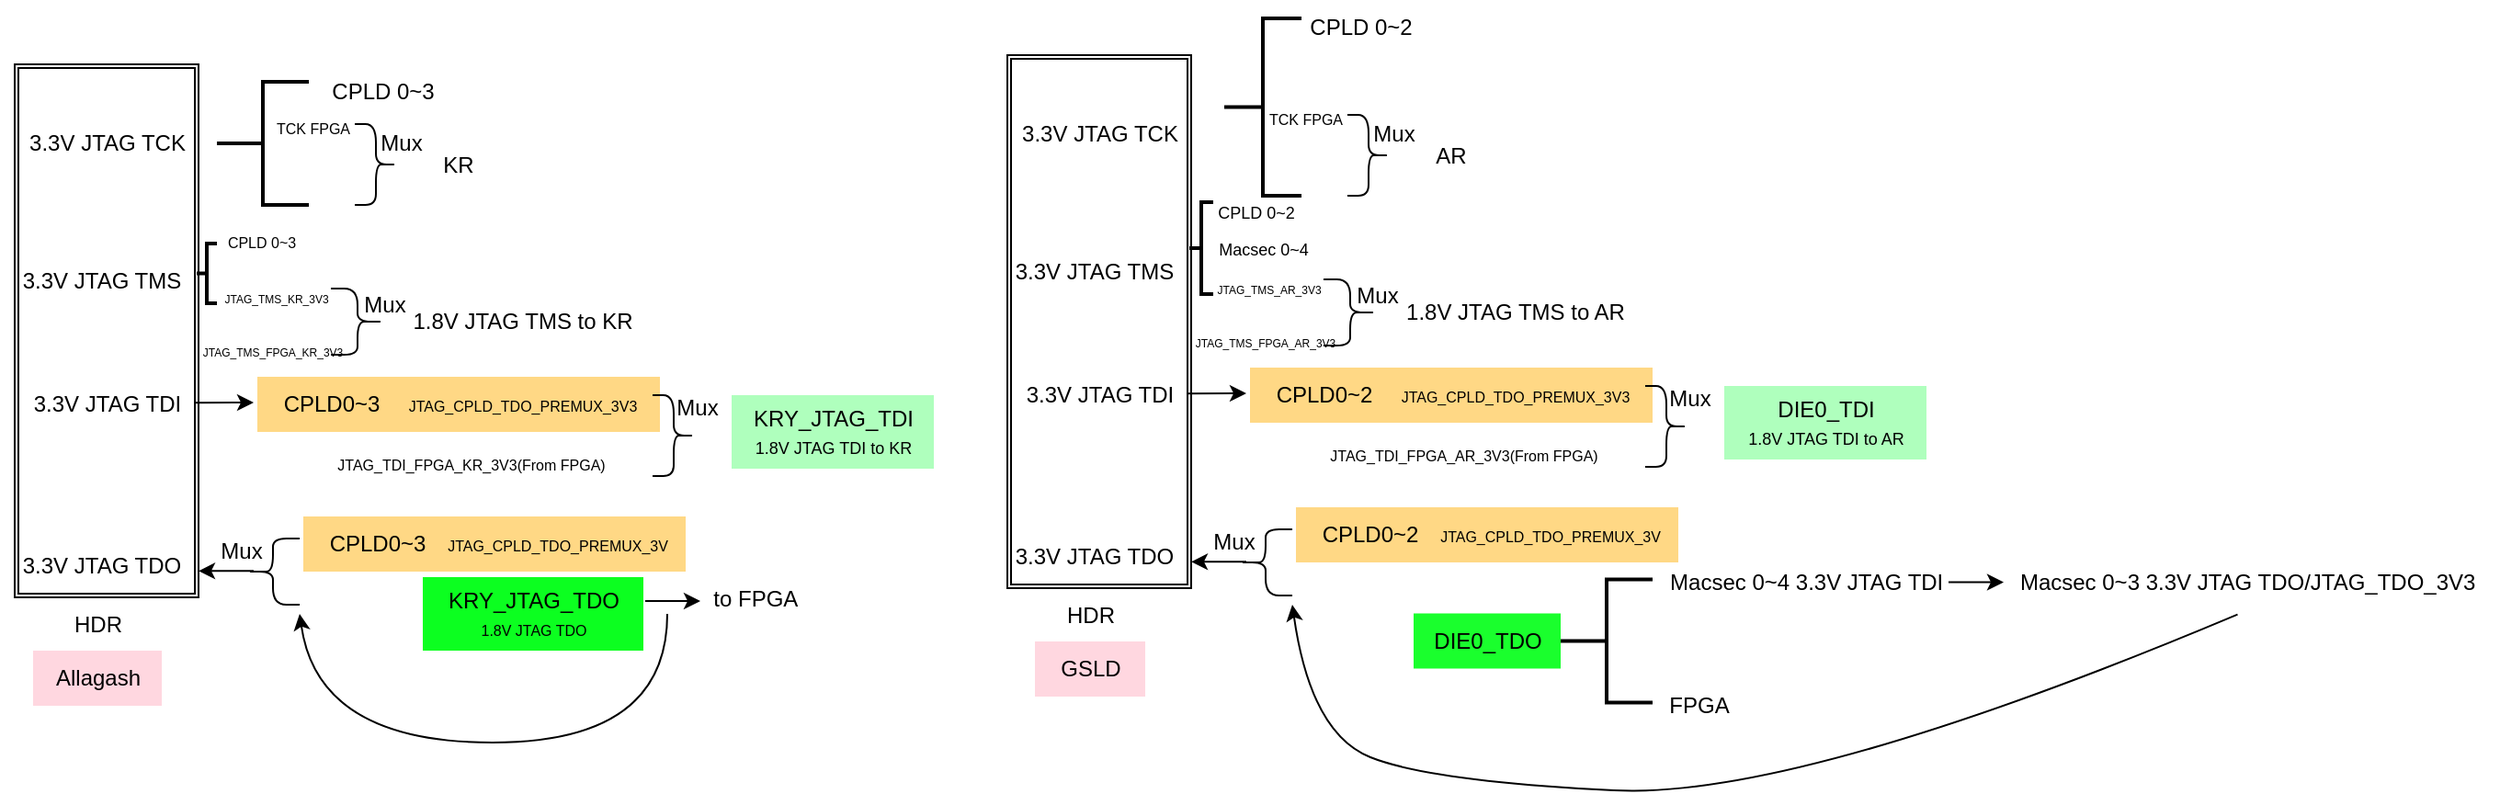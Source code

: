 <mxfile version="26.1.2">
  <diagram name="Page-1" id="zZogz1q96RKv0MYxYCzb">
    <mxGraphModel dx="698" dy="336" grid="1" gridSize="10" guides="1" tooltips="1" connect="1" arrows="1" fold="1" page="1" pageScale="1" pageWidth="850" pageHeight="1100" math="0" shadow="0">
      <root>
        <mxCell id="0" />
        <mxCell id="1" parent="0" />
        <mxCell id="mF87T8F_ObDAb6gEvjld-17" value="" style="shape=ext;double=1;rounded=0;whiteSpace=wrap;html=1;" vertex="1" parent="1">
          <mxGeometry x="60" y="110" width="100" height="290" as="geometry" />
        </mxCell>
        <mxCell id="mF87T8F_ObDAb6gEvjld-1" value="3.3V JTAG TCK" style="text;html=1;align=center;verticalAlign=middle;resizable=0;points=[];autosize=1;strokeColor=none;fillColor=none;" vertex="1" parent="1">
          <mxGeometry x="55" y="138" width="110" height="30" as="geometry" />
        </mxCell>
        <mxCell id="mF87T8F_ObDAb6gEvjld-2" value="3.3V JTAG TDI" style="text;html=1;align=center;verticalAlign=middle;resizable=0;points=[];autosize=1;strokeColor=none;fillColor=none;" vertex="1" parent="1">
          <mxGeometry x="60" y="280" width="100" height="30" as="geometry" />
        </mxCell>
        <mxCell id="mF87T8F_ObDAb6gEvjld-3" value="3.3V JTAG TDO" style="text;html=1;align=center;verticalAlign=middle;resizable=0;points=[];autosize=1;strokeColor=none;fillColor=none;" vertex="1" parent="1">
          <mxGeometry x="52" y="368" width="110" height="30" as="geometry" />
        </mxCell>
        <mxCell id="mF87T8F_ObDAb6gEvjld-4" value="3.3V JTAG TMS" style="text;html=1;align=center;verticalAlign=middle;resizable=0;points=[];autosize=1;strokeColor=none;fillColor=none;" vertex="1" parent="1">
          <mxGeometry x="52" y="212.75" width="110" height="30" as="geometry" />
        </mxCell>
        <mxCell id="mF87T8F_ObDAb6gEvjld-5" value="" style="strokeWidth=2;html=1;shape=mxgraph.flowchart.annotation_2;align=left;labelPosition=right;pointerEvents=1;" vertex="1" parent="1">
          <mxGeometry x="170" y="119.5" width="50" height="67" as="geometry" />
        </mxCell>
        <mxCell id="mF87T8F_ObDAb6gEvjld-6" value="KR" style="text;html=1;align=center;verticalAlign=middle;resizable=0;points=[];autosize=1;strokeColor=none;fillColor=none;" vertex="1" parent="1">
          <mxGeometry x="281" y="149.5" width="40" height="30" as="geometry" />
        </mxCell>
        <mxCell id="mF87T8F_ObDAb6gEvjld-7" value="CPLD 0~3" style="text;html=1;align=center;verticalAlign=middle;resizable=0;points=[];autosize=1;strokeColor=none;fillColor=none;" vertex="1" parent="1">
          <mxGeometry x="220" y="110" width="80" height="30" as="geometry" />
        </mxCell>
        <mxCell id="mF87T8F_ObDAb6gEvjld-8" value="" style="endArrow=classic;html=1;rounded=0;exitX=0.982;exitY=0.47;exitDx=0;exitDy=0;exitPerimeter=0;" edge="1" parent="1" source="mF87T8F_ObDAb6gEvjld-2">
          <mxGeometry width="50" height="50" relative="1" as="geometry">
            <mxPoint x="440" y="310" as="sourcePoint" />
            <mxPoint x="190" y="294" as="targetPoint" />
          </mxGeometry>
        </mxCell>
        <mxCell id="mF87T8F_ObDAb6gEvjld-9" value="CPLD0~3" style="text;html=1;align=center;verticalAlign=middle;resizable=0;points=[];autosize=1;strokeColor=none;fillColor=#FFD885;" vertex="1" parent="1">
          <mxGeometry x="192" y="280" width="80" height="30" as="geometry" />
        </mxCell>
        <mxCell id="mF87T8F_ObDAb6gEvjld-10" value="&lt;font style=&quot;font-size: 8px;&quot;&gt;JTAG_CPLD_TDO_PREMUX_3V3&lt;/font&gt;" style="text;html=1;align=center;verticalAlign=middle;resizable=0;points=[];autosize=1;strokeColor=none;fillColor=#FFD885;" vertex="1" parent="1">
          <mxGeometry x="261" y="280" width="150" height="30" as="geometry" />
        </mxCell>
        <mxCell id="mF87T8F_ObDAb6gEvjld-12" value="" style="shape=curlyBracket;whiteSpace=wrap;html=1;rounded=1;flipH=1;labelPosition=right;verticalLabelPosition=middle;align=left;verticalAlign=middle;" vertex="1" parent="1">
          <mxGeometry x="407" y="290" width="23" height="44" as="geometry" />
        </mxCell>
        <mxCell id="mF87T8F_ObDAb6gEvjld-14" value="&lt;font style=&quot;font-size: 8px;&quot;&gt;JTAG_TDI_FPGA_KR_3V3(From FPGA)&lt;/font&gt;" style="text;html=1;align=center;verticalAlign=middle;resizable=0;points=[];autosize=1;strokeColor=none;fillColor=none;" vertex="1" parent="1">
          <mxGeometry x="223" y="312" width="170" height="30" as="geometry" />
        </mxCell>
        <mxCell id="mF87T8F_ObDAb6gEvjld-15" value="Mux" style="text;html=1;align=center;verticalAlign=middle;resizable=0;points=[];autosize=1;strokeColor=none;fillColor=none;" vertex="1" parent="1">
          <mxGeometry x="406" y="282" width="50" height="30" as="geometry" />
        </mxCell>
        <mxCell id="mF87T8F_ObDAb6gEvjld-16" value="KRY_JTAG_TDI&lt;br&gt;&lt;font style=&quot;font-size: 9px;&quot;&gt;1.8V JTAG TDI to KR&lt;/font&gt;" style="text;html=1;align=center;verticalAlign=middle;resizable=0;points=[];autosize=1;strokeColor=none;fillColor=#AFFFBD;" vertex="1" parent="1">
          <mxGeometry x="450" y="290" width="110" height="40" as="geometry" />
        </mxCell>
        <mxCell id="mF87T8F_ObDAb6gEvjld-19" value="HDR" style="text;html=1;align=center;verticalAlign=middle;resizable=0;points=[];autosize=1;strokeColor=none;fillColor=none;" vertex="1" parent="1">
          <mxGeometry x="80" y="400" width="50" height="30" as="geometry" />
        </mxCell>
        <mxCell id="mF87T8F_ObDAb6gEvjld-20" value="" style="shape=curlyBracket;whiteSpace=wrap;html=1;rounded=1;flipH=1;labelPosition=right;verticalLabelPosition=middle;align=left;verticalAlign=middle;" vertex="1" parent="1">
          <mxGeometry x="232" y="232" width="29" height="36" as="geometry" />
        </mxCell>
        <mxCell id="mF87T8F_ObDAb6gEvjld-21" value="Mux" style="text;html=1;align=center;verticalAlign=middle;resizable=0;points=[];autosize=1;strokeColor=none;fillColor=none;" vertex="1" parent="1">
          <mxGeometry x="236" y="226" width="50" height="30" as="geometry" />
        </mxCell>
        <mxCell id="mF87T8F_ObDAb6gEvjld-22" value="1.8V JTAG TMS to KR" style="text;html=1;align=center;verticalAlign=middle;resizable=0;points=[];autosize=1;strokeColor=none;fillColor=none;" vertex="1" parent="1">
          <mxGeometry x="266" y="235" width="140" height="30" as="geometry" />
        </mxCell>
        <mxCell id="mF87T8F_ObDAb6gEvjld-23" value="&lt;font style=&quot;font-size: 6px;&quot;&gt;JTAG_TMS_FPGA_KR_3V3&lt;/font&gt;" style="text;html=1;align=center;verticalAlign=middle;resizable=0;points=[];autosize=1;strokeColor=none;fillColor=none;" vertex="1" parent="1">
          <mxGeometry x="150" y="250" width="100" height="30" as="geometry" />
        </mxCell>
        <mxCell id="mF87T8F_ObDAb6gEvjld-24" value="" style="strokeWidth=2;html=1;shape=mxgraph.flowchart.annotation_2;align=left;labelPosition=right;pointerEvents=1;" vertex="1" parent="1">
          <mxGeometry x="159" y="207.5" width="11" height="32.5" as="geometry" />
        </mxCell>
        <mxCell id="mF87T8F_ObDAb6gEvjld-25" value="&lt;font style=&quot;font-size: 8px;&quot;&gt;CPLD 0~3&lt;/font&gt;" style="text;html=1;align=center;verticalAlign=middle;resizable=0;points=[];autosize=1;strokeColor=none;fillColor=none;" vertex="1" parent="1">
          <mxGeometry x="164" y="190.5" width="60" height="30" as="geometry" />
        </mxCell>
        <mxCell id="mF87T8F_ObDAb6gEvjld-26" value="&lt;font style=&quot;font-size: 6px;&quot;&gt;JTAG_TMS_KR_3V3&lt;/font&gt;" style="text;html=1;align=center;verticalAlign=middle;resizable=0;points=[];autosize=1;strokeColor=none;fillColor=none;" vertex="1" parent="1">
          <mxGeometry x="162" y="220.5" width="80" height="30" as="geometry" />
        </mxCell>
        <mxCell id="mF87T8F_ObDAb6gEvjld-27" value="" style="shape=curlyBracket;whiteSpace=wrap;html=1;rounded=1;flipH=1;labelPosition=right;verticalLabelPosition=middle;align=left;verticalAlign=middle;rotation=-180;" vertex="1" parent="1">
          <mxGeometry x="186" y="368" width="29" height="36" as="geometry" />
        </mxCell>
        <mxCell id="mF87T8F_ObDAb6gEvjld-28" value="Mux" style="text;html=1;align=center;verticalAlign=middle;resizable=0;points=[];autosize=1;strokeColor=none;fillColor=none;" vertex="1" parent="1">
          <mxGeometry x="158" y="360" width="50" height="30" as="geometry" />
        </mxCell>
        <mxCell id="mF87T8F_ObDAb6gEvjld-29" value="&amp;nbsp;to FPGA" style="text;html=1;align=center;verticalAlign=middle;resizable=0;points=[];autosize=1;strokeColor=none;fillColor=none;" vertex="1" parent="1">
          <mxGeometry x="426" y="386" width="70" height="30" as="geometry" />
        </mxCell>
        <mxCell id="mF87T8F_ObDAb6gEvjld-30" value="" style="endArrow=classic;html=1;rounded=0;" edge="1" parent="1">
          <mxGeometry width="50" height="50" relative="1" as="geometry">
            <mxPoint x="190" y="385.66" as="sourcePoint" />
            <mxPoint x="160" y="385.66" as="targetPoint" />
          </mxGeometry>
        </mxCell>
        <mxCell id="mF87T8F_ObDAb6gEvjld-34" value="KRY_JTAG_TDO&lt;br&gt;&lt;font style=&quot;font-size: 8px;&quot;&gt;1.8V JTAG TDO&lt;/font&gt;" style="text;html=1;align=center;verticalAlign=middle;resizable=0;points=[];autosize=1;strokeColor=none;fillColor=#0CFF20;" vertex="1" parent="1">
          <mxGeometry x="282" y="389" width="120" height="40" as="geometry" />
        </mxCell>
        <mxCell id="mF87T8F_ObDAb6gEvjld-35" value="" style="endArrow=classic;html=1;rounded=0;" edge="1" parent="1">
          <mxGeometry width="50" height="50" relative="1" as="geometry">
            <mxPoint x="403" y="402" as="sourcePoint" />
            <mxPoint x="433" y="402" as="targetPoint" />
          </mxGeometry>
        </mxCell>
        <mxCell id="mF87T8F_ObDAb6gEvjld-37" value="" style="curved=1;endArrow=classic;html=1;rounded=0;" edge="1" parent="1">
          <mxGeometry width="50" height="50" relative="1" as="geometry">
            <mxPoint x="415" y="409" as="sourcePoint" />
            <mxPoint x="215" y="409" as="targetPoint" />
            <Array as="points">
              <mxPoint x="415" y="479" />
              <mxPoint x="225" y="479" />
            </Array>
          </mxGeometry>
        </mxCell>
        <mxCell id="mF87T8F_ObDAb6gEvjld-38" value="CPLD0~3" style="text;html=1;align=center;verticalAlign=middle;resizable=0;points=[];autosize=1;strokeColor=none;fillColor=#FFD885;" vertex="1" parent="1">
          <mxGeometry x="217" y="356" width="80" height="30" as="geometry" />
        </mxCell>
        <mxCell id="mF87T8F_ObDAb6gEvjld-39" value="&lt;font style=&quot;font-size: 8px;&quot;&gt;JTAG_CPLD_TDO_PREMUX_3V&lt;/font&gt;" style="text;html=1;align=center;verticalAlign=middle;resizable=0;points=[];autosize=1;strokeColor=none;fillColor=#FFD885;" vertex="1" parent="1">
          <mxGeometry x="285" y="356" width="140" height="30" as="geometry" />
        </mxCell>
        <mxCell id="mF87T8F_ObDAb6gEvjld-40" value="" style="shape=curlyBracket;whiteSpace=wrap;html=1;rounded=1;flipH=1;labelPosition=right;verticalLabelPosition=middle;align=left;verticalAlign=middle;size=0.5;" vertex="1" parent="1">
          <mxGeometry x="245" y="142.5" width="23" height="44" as="geometry" />
        </mxCell>
        <mxCell id="mF87T8F_ObDAb6gEvjld-41" value="Mux" style="text;html=1;align=center;verticalAlign=middle;resizable=0;points=[];autosize=1;strokeColor=none;fillColor=none;" vertex="1" parent="1">
          <mxGeometry x="245" y="138" width="50" height="30" as="geometry" />
        </mxCell>
        <mxCell id="mF87T8F_ObDAb6gEvjld-42" value="&lt;font style=&quot;font-size: 8px;&quot;&gt;TCK FPGA&lt;/font&gt;" style="text;html=1;align=center;verticalAlign=middle;resizable=0;points=[];autosize=1;strokeColor=none;fillColor=none;" vertex="1" parent="1">
          <mxGeometry x="192" y="129" width="60" height="30" as="geometry" />
        </mxCell>
        <mxCell id="mF87T8F_ObDAb6gEvjld-43" value="Allagash" style="text;html=1;align=center;verticalAlign=middle;resizable=0;points=[];autosize=1;strokeColor=none;fillColor=#FFD7E0;" vertex="1" parent="1">
          <mxGeometry x="70" y="429" width="70" height="30" as="geometry" />
        </mxCell>
        <mxCell id="mF87T8F_ObDAb6gEvjld-80" value="" style="group" vertex="1" connectable="0" parent="1">
          <mxGeometry x="592" y="105" width="819" height="369" as="geometry" />
        </mxCell>
        <mxCell id="mF87T8F_ObDAb6gEvjld-44" value="" style="shape=ext;double=1;rounded=0;whiteSpace=wrap;html=1;" vertex="1" parent="mF87T8F_ObDAb6gEvjld-80">
          <mxGeometry x="8" width="100" height="290" as="geometry" />
        </mxCell>
        <mxCell id="mF87T8F_ObDAb6gEvjld-45" value="3.3V JTAG TCK" style="text;html=1;align=center;verticalAlign=middle;resizable=0;points=[];autosize=1;strokeColor=none;fillColor=none;" vertex="1" parent="mF87T8F_ObDAb6gEvjld-80">
          <mxGeometry x="3" y="28" width="110" height="30" as="geometry" />
        </mxCell>
        <mxCell id="mF87T8F_ObDAb6gEvjld-46" value="3.3V JTAG TDI" style="text;html=1;align=center;verticalAlign=middle;resizable=0;points=[];autosize=1;strokeColor=none;fillColor=none;" vertex="1" parent="mF87T8F_ObDAb6gEvjld-80">
          <mxGeometry x="8" y="170" width="100" height="30" as="geometry" />
        </mxCell>
        <mxCell id="mF87T8F_ObDAb6gEvjld-47" value="3.3V JTAG TDO" style="text;html=1;align=center;verticalAlign=middle;resizable=0;points=[];autosize=1;strokeColor=none;fillColor=none;" vertex="1" parent="mF87T8F_ObDAb6gEvjld-80">
          <mxGeometry y="258" width="110" height="30" as="geometry" />
        </mxCell>
        <mxCell id="mF87T8F_ObDAb6gEvjld-48" value="3.3V JTAG TMS" style="text;html=1;align=center;verticalAlign=middle;resizable=0;points=[];autosize=1;strokeColor=none;fillColor=none;" vertex="1" parent="mF87T8F_ObDAb6gEvjld-80">
          <mxGeometry y="102.75" width="110" height="30" as="geometry" />
        </mxCell>
        <mxCell id="mF87T8F_ObDAb6gEvjld-49" value="" style="strokeWidth=2;html=1;shape=mxgraph.flowchart.annotation_2;align=left;labelPosition=right;pointerEvents=1;" vertex="1" parent="mF87T8F_ObDAb6gEvjld-80">
          <mxGeometry x="126" y="-20" width="42" height="96.5" as="geometry" />
        </mxCell>
        <mxCell id="mF87T8F_ObDAb6gEvjld-50" value="AR" style="text;html=1;align=center;verticalAlign=middle;resizable=0;points=[];autosize=1;strokeColor=none;fillColor=none;" vertex="1" parent="mF87T8F_ObDAb6gEvjld-80">
          <mxGeometry x="229" y="39.5" width="40" height="30" as="geometry" />
        </mxCell>
        <mxCell id="mF87T8F_ObDAb6gEvjld-52" value="" style="endArrow=classic;html=1;rounded=0;exitX=0.982;exitY=0.47;exitDx=0;exitDy=0;exitPerimeter=0;" edge="1" parent="mF87T8F_ObDAb6gEvjld-80" source="mF87T8F_ObDAb6gEvjld-46">
          <mxGeometry width="50" height="50" relative="1" as="geometry">
            <mxPoint x="388" y="200" as="sourcePoint" />
            <mxPoint x="138" y="184" as="targetPoint" />
          </mxGeometry>
        </mxCell>
        <mxCell id="mF87T8F_ObDAb6gEvjld-53" value="CPLD0~2" style="text;html=1;align=center;verticalAlign=middle;resizable=0;points=[];autosize=1;strokeColor=none;fillColor=#FFD885;" vertex="1" parent="mF87T8F_ObDAb6gEvjld-80">
          <mxGeometry x="140" y="170" width="80" height="30" as="geometry" />
        </mxCell>
        <mxCell id="mF87T8F_ObDAb6gEvjld-54" value="&lt;font style=&quot;font-size: 8px;&quot;&gt;JTAG_CPLD_TDO_PREMUX_3V3&lt;/font&gt;" style="text;html=1;align=center;verticalAlign=middle;resizable=0;points=[];autosize=1;strokeColor=none;fillColor=#FFD885;" vertex="1" parent="mF87T8F_ObDAb6gEvjld-80">
          <mxGeometry x="209" y="170" width="150" height="30" as="geometry" />
        </mxCell>
        <mxCell id="mF87T8F_ObDAb6gEvjld-55" value="" style="shape=curlyBracket;whiteSpace=wrap;html=1;rounded=1;flipH=1;labelPosition=right;verticalLabelPosition=middle;align=left;verticalAlign=middle;" vertex="1" parent="mF87T8F_ObDAb6gEvjld-80">
          <mxGeometry x="355" y="180" width="23" height="44" as="geometry" />
        </mxCell>
        <mxCell id="mF87T8F_ObDAb6gEvjld-56" value="&lt;font style=&quot;font-size: 8px;&quot;&gt;JTAG_TDI_FPGA_AR_3V3(From FPGA)&lt;/font&gt;" style="text;html=1;align=center;verticalAlign=middle;resizable=0;points=[];autosize=1;strokeColor=none;fillColor=none;" vertex="1" parent="mF87T8F_ObDAb6gEvjld-80">
          <mxGeometry x="171" y="202" width="170" height="30" as="geometry" />
        </mxCell>
        <mxCell id="mF87T8F_ObDAb6gEvjld-57" value="Mux" style="text;html=1;align=center;verticalAlign=middle;resizable=0;points=[];autosize=1;strokeColor=none;fillColor=none;" vertex="1" parent="mF87T8F_ObDAb6gEvjld-80">
          <mxGeometry x="354" y="172" width="50" height="30" as="geometry" />
        </mxCell>
        <mxCell id="mF87T8F_ObDAb6gEvjld-58" value="DIE0_TDI&lt;br&gt;&lt;font style=&quot;font-size: 9px;&quot;&gt;1.8V JTAG TDI to AR&lt;/font&gt;" style="text;html=1;align=center;verticalAlign=middle;resizable=0;points=[];autosize=1;strokeColor=none;fillColor=#AFFFBD;" vertex="1" parent="mF87T8F_ObDAb6gEvjld-80">
          <mxGeometry x="398" y="180" width="110" height="40" as="geometry" />
        </mxCell>
        <mxCell id="mF87T8F_ObDAb6gEvjld-59" value="HDR" style="text;html=1;align=center;verticalAlign=middle;resizable=0;points=[];autosize=1;strokeColor=none;fillColor=none;" vertex="1" parent="mF87T8F_ObDAb6gEvjld-80">
          <mxGeometry x="28" y="290" width="50" height="30" as="geometry" />
        </mxCell>
        <mxCell id="mF87T8F_ObDAb6gEvjld-60" value="" style="shape=curlyBracket;whiteSpace=wrap;html=1;rounded=1;flipH=1;labelPosition=right;verticalLabelPosition=middle;align=left;verticalAlign=middle;" vertex="1" parent="mF87T8F_ObDAb6gEvjld-80">
          <mxGeometry x="180" y="122" width="29" height="36" as="geometry" />
        </mxCell>
        <mxCell id="mF87T8F_ObDAb6gEvjld-61" value="Mux" style="text;html=1;align=center;verticalAlign=middle;resizable=0;points=[];autosize=1;strokeColor=none;fillColor=none;" vertex="1" parent="mF87T8F_ObDAb6gEvjld-80">
          <mxGeometry x="184" y="116" width="50" height="30" as="geometry" />
        </mxCell>
        <mxCell id="mF87T8F_ObDAb6gEvjld-62" value="1.8V JTAG TMS to AR" style="text;html=1;align=center;verticalAlign=middle;resizable=0;points=[];autosize=1;strokeColor=none;fillColor=none;" vertex="1" parent="mF87T8F_ObDAb6gEvjld-80">
          <mxGeometry x="214" y="125" width="140" height="30" as="geometry" />
        </mxCell>
        <mxCell id="mF87T8F_ObDAb6gEvjld-63" value="&lt;font style=&quot;font-size: 6px;&quot;&gt;JTAG_TMS_FPGA_AR_3V3&lt;/font&gt;" style="text;html=1;align=center;verticalAlign=middle;resizable=0;points=[];autosize=1;strokeColor=none;fillColor=none;" vertex="1" parent="mF87T8F_ObDAb6gEvjld-80">
          <mxGeometry x="98" y="140" width="100" height="30" as="geometry" />
        </mxCell>
        <mxCell id="mF87T8F_ObDAb6gEvjld-64" value="" style="strokeWidth=2;html=1;shape=mxgraph.flowchart.annotation_2;align=left;labelPosition=right;pointerEvents=1;" vertex="1" parent="mF87T8F_ObDAb6gEvjld-80">
          <mxGeometry x="107" y="80" width="13" height="50" as="geometry" />
        </mxCell>
        <mxCell id="mF87T8F_ObDAb6gEvjld-65" value="&lt;font style=&quot;font-size: 9px;&quot;&gt;CPLD 0~2&lt;/font&gt;" style="text;html=1;align=center;verticalAlign=middle;resizable=0;points=[];autosize=1;strokeColor=none;fillColor=none;" vertex="1" parent="mF87T8F_ObDAb6gEvjld-80">
          <mxGeometry x="108" y="69.5" width="70" height="30" as="geometry" />
        </mxCell>
        <mxCell id="mF87T8F_ObDAb6gEvjld-66" value="&lt;font style=&quot;font-size: 6px;&quot;&gt;JTAG_TMS_AR_3V3&lt;/font&gt;" style="text;html=1;align=center;verticalAlign=middle;resizable=0;points=[];autosize=1;strokeColor=none;fillColor=none;" vertex="1" parent="mF87T8F_ObDAb6gEvjld-80">
          <mxGeometry x="110" y="110.5" width="80" height="30" as="geometry" />
        </mxCell>
        <mxCell id="mF87T8F_ObDAb6gEvjld-67" value="" style="shape=curlyBracket;whiteSpace=wrap;html=1;rounded=1;flipH=1;labelPosition=right;verticalLabelPosition=middle;align=left;verticalAlign=middle;rotation=-180;" vertex="1" parent="mF87T8F_ObDAb6gEvjld-80">
          <mxGeometry x="134" y="258" width="29" height="36" as="geometry" />
        </mxCell>
        <mxCell id="mF87T8F_ObDAb6gEvjld-68" value="Mux" style="text;html=1;align=center;verticalAlign=middle;resizable=0;points=[];autosize=1;strokeColor=none;fillColor=none;" vertex="1" parent="mF87T8F_ObDAb6gEvjld-80">
          <mxGeometry x="106" y="250" width="50" height="30" as="geometry" />
        </mxCell>
        <mxCell id="mF87T8F_ObDAb6gEvjld-70" value="" style="endArrow=classic;html=1;rounded=0;" edge="1" parent="mF87T8F_ObDAb6gEvjld-80">
          <mxGeometry width="50" height="50" relative="1" as="geometry">
            <mxPoint x="138" y="275.66" as="sourcePoint" />
            <mxPoint x="108" y="275.66" as="targetPoint" />
          </mxGeometry>
        </mxCell>
        <mxCell id="mF87T8F_ObDAb6gEvjld-73" value="" style="curved=1;endArrow=classic;html=1;rounded=0;exitX=0.475;exitY=1.086;exitDx=0;exitDy=0;exitPerimeter=0;" edge="1" parent="mF87T8F_ObDAb6gEvjld-80" source="mF87T8F_ObDAb6gEvjld-94">
          <mxGeometry width="50" height="50" relative="1" as="geometry">
            <mxPoint x="618" y="435" as="sourcePoint" />
            <mxPoint x="163" y="299" as="targetPoint" />
            <Array as="points">
              <mxPoint x="438" y="405" />
              <mxPoint x="238" y="395" />
              <mxPoint x="173" y="369" />
            </Array>
          </mxGeometry>
        </mxCell>
        <mxCell id="mF87T8F_ObDAb6gEvjld-74" value="CPLD0~2" style="text;html=1;align=center;verticalAlign=middle;resizable=0;points=[];autosize=1;strokeColor=none;fillColor=#FFD885;" vertex="1" parent="mF87T8F_ObDAb6gEvjld-80">
          <mxGeometry x="165" y="246" width="80" height="30" as="geometry" />
        </mxCell>
        <mxCell id="mF87T8F_ObDAb6gEvjld-75" value="&lt;font style=&quot;font-size: 8px;&quot;&gt;JTAG_CPLD_TDO_PREMUX_3V&lt;/font&gt;" style="text;html=1;align=center;verticalAlign=middle;resizable=0;points=[];autosize=1;strokeColor=none;fillColor=#FFD885;" vertex="1" parent="mF87T8F_ObDAb6gEvjld-80">
          <mxGeometry x="233" y="246" width="140" height="30" as="geometry" />
        </mxCell>
        <mxCell id="mF87T8F_ObDAb6gEvjld-76" value="" style="shape=curlyBracket;whiteSpace=wrap;html=1;rounded=1;flipH=1;labelPosition=right;verticalLabelPosition=middle;align=left;verticalAlign=middle;size=0.5;" vertex="1" parent="mF87T8F_ObDAb6gEvjld-80">
          <mxGeometry x="193" y="32.5" width="23" height="44" as="geometry" />
        </mxCell>
        <mxCell id="mF87T8F_ObDAb6gEvjld-77" value="Mux" style="text;html=1;align=center;verticalAlign=middle;resizable=0;points=[];autosize=1;strokeColor=none;fillColor=none;" vertex="1" parent="mF87T8F_ObDAb6gEvjld-80">
          <mxGeometry x="193" y="28" width="50" height="30" as="geometry" />
        </mxCell>
        <mxCell id="mF87T8F_ObDAb6gEvjld-78" value="&lt;font style=&quot;font-size: 8px;&quot;&gt;TCK FPGA&lt;/font&gt;" style="text;html=1;align=center;verticalAlign=middle;resizable=0;points=[];autosize=1;strokeColor=none;fillColor=none;" vertex="1" parent="mF87T8F_ObDAb6gEvjld-80">
          <mxGeometry x="140" y="19" width="60" height="30" as="geometry" />
        </mxCell>
        <mxCell id="mF87T8F_ObDAb6gEvjld-79" value="GSLD" style="text;html=1;align=center;verticalAlign=middle;resizable=0;points=[];autosize=1;strokeColor=none;fillColor=#FFD7E0;" vertex="1" parent="mF87T8F_ObDAb6gEvjld-80">
          <mxGeometry x="23" y="319" width="60" height="30" as="geometry" />
        </mxCell>
        <mxCell id="mF87T8F_ObDAb6gEvjld-84" value="DIE0_TDO" style="text;html=1;align=center;verticalAlign=middle;resizable=0;points=[];autosize=1;strokeColor=none;fillColor=#1AFF2D;" vertex="1" parent="mF87T8F_ObDAb6gEvjld-80">
          <mxGeometry x="229" y="303.75" width="80" height="30" as="geometry" />
        </mxCell>
        <mxCell id="mF87T8F_ObDAb6gEvjld-87" value="" style="strokeWidth=2;html=1;shape=mxgraph.flowchart.annotation_2;align=left;labelPosition=right;pointerEvents=1;" vertex="1" parent="mF87T8F_ObDAb6gEvjld-80">
          <mxGeometry x="309" y="285.25" width="50" height="67" as="geometry" />
        </mxCell>
        <mxCell id="mF87T8F_ObDAb6gEvjld-93" value="FPGA" style="text;html=1;align=center;verticalAlign=middle;resizable=0;points=[];autosize=1;strokeColor=none;fillColor=none;" vertex="1" parent="mF87T8F_ObDAb6gEvjld-80">
          <mxGeometry x="354" y="339" width="60" height="30" as="geometry" />
        </mxCell>
        <mxCell id="mF87T8F_ObDAb6gEvjld-94" value="Macsec 0~3 3.3V JTAG TDO/JTAG_TDO_3V3&amp;nbsp;" style="text;html=1;align=center;verticalAlign=middle;resizable=0;points=[];autosize=1;strokeColor=none;fillColor=none;" vertex="1" parent="mF87T8F_ObDAb6gEvjld-80">
          <mxGeometry x="549" y="271.75" width="270" height="30" as="geometry" />
        </mxCell>
        <mxCell id="mF87T8F_ObDAb6gEvjld-95" value="Macsec 0~4 3.3V JTAG TDI&amp;nbsp;" style="text;html=1;align=center;verticalAlign=middle;resizable=0;points=[];autosize=1;strokeColor=none;fillColor=none;" vertex="1" parent="mF87T8F_ObDAb6gEvjld-80">
          <mxGeometry x="354" y="271.75" width="180" height="30" as="geometry" />
        </mxCell>
        <mxCell id="mF87T8F_ObDAb6gEvjld-96" value="" style="endArrow=classic;html=1;rounded=0;" edge="1" parent="mF87T8F_ObDAb6gEvjld-80">
          <mxGeometry width="50" height="50" relative="1" as="geometry">
            <mxPoint x="520" y="286.75" as="sourcePoint" />
            <mxPoint x="550" y="286.75" as="targetPoint" />
          </mxGeometry>
        </mxCell>
        <mxCell id="mF87T8F_ObDAb6gEvjld-99" value="&lt;font style=&quot;font-size: 9px;&quot;&gt;Macsec 0~4&lt;/font&gt;" style="text;html=1;align=center;verticalAlign=middle;resizable=0;points=[];autosize=1;strokeColor=none;fillColor=none;" vertex="1" parent="mF87T8F_ObDAb6gEvjld-80">
          <mxGeometry x="112" y="90" width="70" height="30" as="geometry" />
        </mxCell>
        <mxCell id="mF87T8F_ObDAb6gEvjld-51" value="CPLD 0~2" style="text;html=1;align=center;verticalAlign=middle;resizable=0;points=[];autosize=1;strokeColor=none;fillColor=none;" vertex="1" parent="1">
          <mxGeometry x="752" y="75" width="80" height="30" as="geometry" />
        </mxCell>
      </root>
    </mxGraphModel>
  </diagram>
</mxfile>
